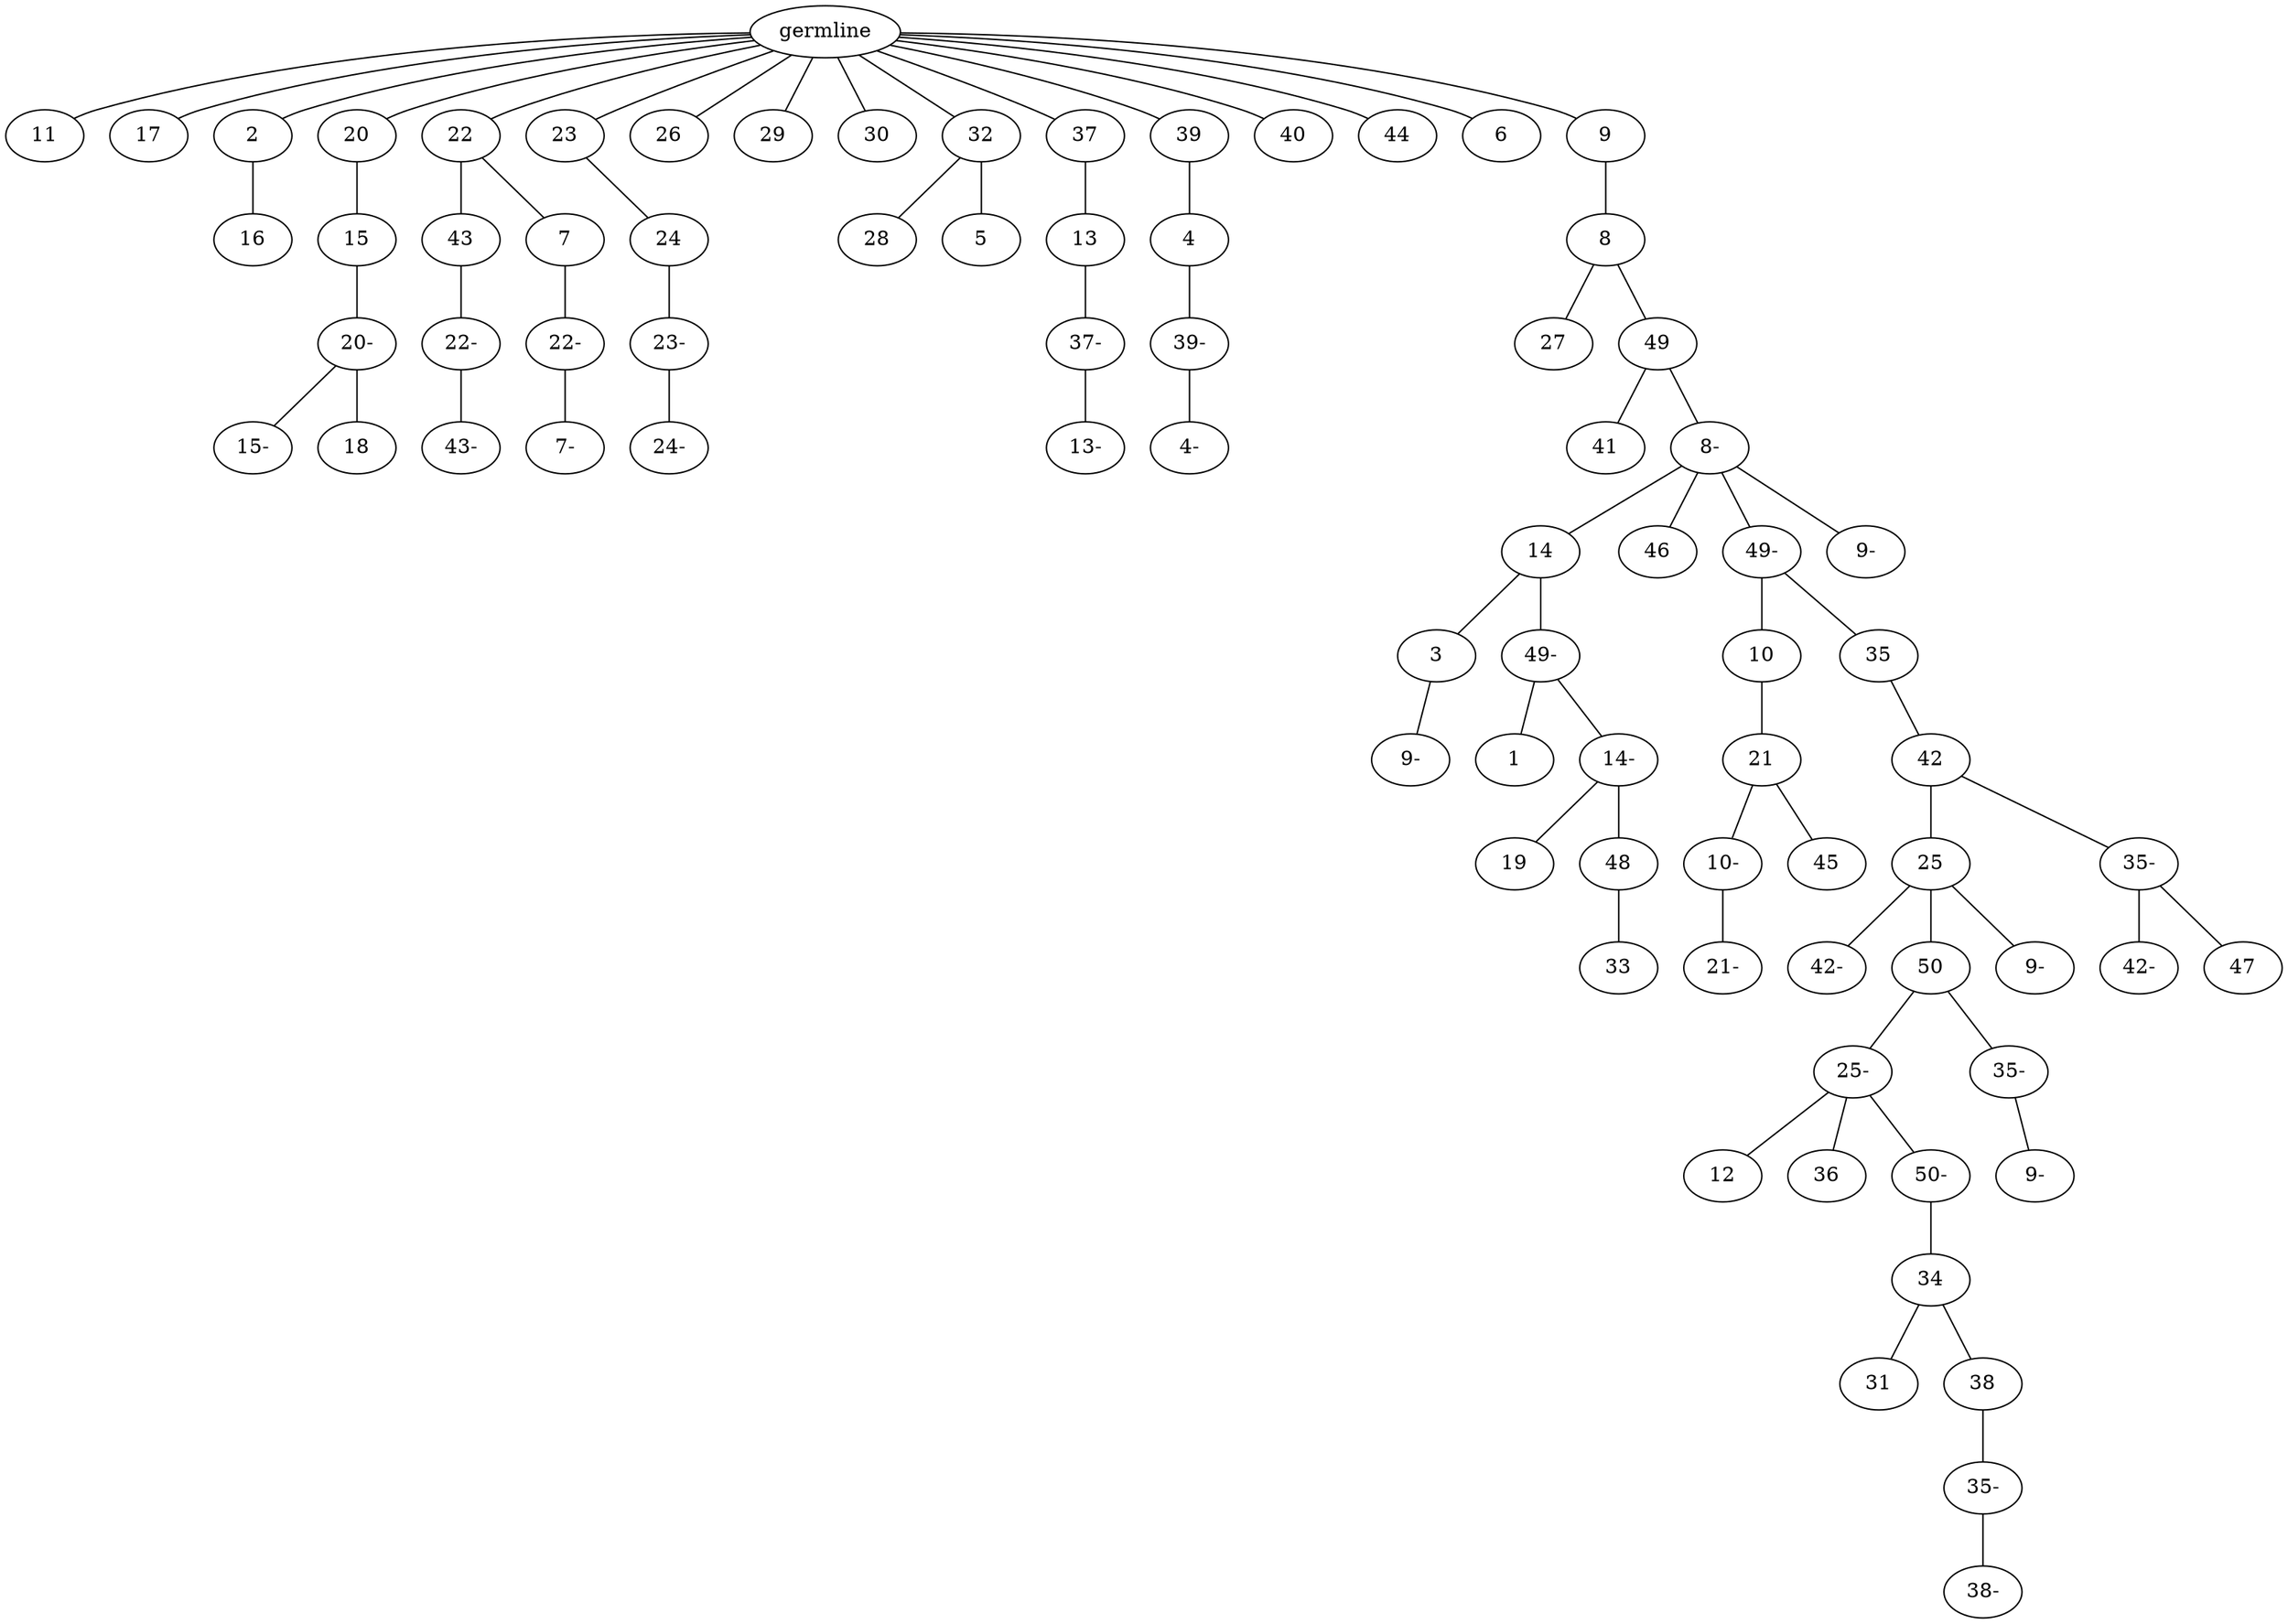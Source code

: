 graph tree {
    "140215561039936" [label="germline"];
    "140215561652256" [label="11"];
    "140215561651920" [label="17"];
    "140215561651680" [label="2"];
    "140215561651152" [label="16"];
    "140215561651296" [label="20"];
    "140215561653216" [label="15"];
    "140215561653456" [label="20-"];
    "140215561712112" [label="15-"];
    "140215561712640" [label="18"];
    "140215561651488" [label="22"];
    "140215561653840" [label="43"];
    "140215561653648" [label="22-"];
    "140215561631968" [label="43-"];
    "140215561651776" [label="7"];
    "140215561633600" [label="22-"];
    "140215561633264" [label="7-"];
    "140215561713360" [label="23"];
    "140215561652736" [label="24"];
    "140215561630960" [label="23-"];
    "140215561630576" [label="24-"];
    "140215561712736" [label="26"];
    "140215561653696" [label="29"];
    "140215561653792" [label="30"];
    "140215561631008" [label="32"];
    "140215561630912" [label="28"];
    "140215561631344" [label="5"];
    "140215561631296" [label="37"];
    "140215561633024" [label="13"];
    "140215561629904" [label="37-"];
    "140215561632112" [label="13-"];
    "140215561630240" [label="39"];
    "140215561631488" [label="4"];
    "140215561630720" [label="39-"];
    "140215561629856" [label="4-"];
    "140215561631440" [label="40"];
    "140215561630336" [label="44"];
    "140215561632496" [label="6"];
    "140215561629952" [label="9"];
    "140215561631776" [label="8"];
    "140215561630048" [label="27"];
    "140215561632016" [label="49"];
    "140215561641936" [label="41"];
    "140215561637952" [label="8-"];
    "140215561638384" [label="14"];
    "140215561638720" [label="3"];
    "140215561194464" [label="9-"];
    "140215561639344" [label="49-"];
    "140215561638288" [label="1"];
    "140215561641072" [label="14-"];
    "140215561641744" [label="19"];
    "140215561641456" [label="48"];
    "140215561639392" [label="33"];
    "140215561638096" [label="46"];
    "140215561641504" [label="49-"];
    "140215561640448" [label="10"];
    "140215561640256" [label="21"];
    "140215561640928" [label="10-"];
    "140215561641360" [label="21-"];
    "140215561638432" [label="45"];
    "140215561638672" [label="35"];
    "140215561639056" [label="42"];
    "140215561639488" [label="25"];
    "140215561640592" [label="42-"];
    "140215561638480" [label="50"];
    "140215561638912" [label="25-"];
    "140215561639152" [label="12"];
    "140215561638000" [label="36"];
    "140215561638240" [label="50-"];
    "140215560782608" [label="34"];
    "140215560782848" [label="31"];
    "140215560783952" [label="38"];
    "140215560783280" [label="35-"];
    "140215560832384" [label="38-"];
    "140215561641792" [label="35-"];
    "140215560782416" [label="9-"];
    "140215561639728" [label="9-"];
    "140215561641648" [label="35-"];
    "140215561640784" [label="42-"];
    "140215561641264" [label="47"];
    "140215561640400" [label="9-"];
    "140215561039936" -- "140215561652256";
    "140215561039936" -- "140215561651920";
    "140215561039936" -- "140215561651680";
    "140215561039936" -- "140215561651296";
    "140215561039936" -- "140215561651488";
    "140215561039936" -- "140215561713360";
    "140215561039936" -- "140215561712736";
    "140215561039936" -- "140215561653696";
    "140215561039936" -- "140215561653792";
    "140215561039936" -- "140215561631008";
    "140215561039936" -- "140215561631296";
    "140215561039936" -- "140215561630240";
    "140215561039936" -- "140215561631440";
    "140215561039936" -- "140215561630336";
    "140215561039936" -- "140215561632496";
    "140215561039936" -- "140215561629952";
    "140215561651680" -- "140215561651152";
    "140215561651296" -- "140215561653216";
    "140215561653216" -- "140215561653456";
    "140215561653456" -- "140215561712112";
    "140215561653456" -- "140215561712640";
    "140215561651488" -- "140215561653840";
    "140215561651488" -- "140215561651776";
    "140215561653840" -- "140215561653648";
    "140215561653648" -- "140215561631968";
    "140215561651776" -- "140215561633600";
    "140215561633600" -- "140215561633264";
    "140215561713360" -- "140215561652736";
    "140215561652736" -- "140215561630960";
    "140215561630960" -- "140215561630576";
    "140215561631008" -- "140215561630912";
    "140215561631008" -- "140215561631344";
    "140215561631296" -- "140215561633024";
    "140215561633024" -- "140215561629904";
    "140215561629904" -- "140215561632112";
    "140215561630240" -- "140215561631488";
    "140215561631488" -- "140215561630720";
    "140215561630720" -- "140215561629856";
    "140215561629952" -- "140215561631776";
    "140215561631776" -- "140215561630048";
    "140215561631776" -- "140215561632016";
    "140215561632016" -- "140215561641936";
    "140215561632016" -- "140215561637952";
    "140215561637952" -- "140215561638384";
    "140215561637952" -- "140215561638096";
    "140215561637952" -- "140215561641504";
    "140215561637952" -- "140215561640400";
    "140215561638384" -- "140215561638720";
    "140215561638384" -- "140215561639344";
    "140215561638720" -- "140215561194464";
    "140215561639344" -- "140215561638288";
    "140215561639344" -- "140215561641072";
    "140215561641072" -- "140215561641744";
    "140215561641072" -- "140215561641456";
    "140215561641456" -- "140215561639392";
    "140215561641504" -- "140215561640448";
    "140215561641504" -- "140215561638672";
    "140215561640448" -- "140215561640256";
    "140215561640256" -- "140215561640928";
    "140215561640256" -- "140215561638432";
    "140215561640928" -- "140215561641360";
    "140215561638672" -- "140215561639056";
    "140215561639056" -- "140215561639488";
    "140215561639056" -- "140215561641648";
    "140215561639488" -- "140215561640592";
    "140215561639488" -- "140215561638480";
    "140215561639488" -- "140215561639728";
    "140215561638480" -- "140215561638912";
    "140215561638480" -- "140215561641792";
    "140215561638912" -- "140215561639152";
    "140215561638912" -- "140215561638000";
    "140215561638912" -- "140215561638240";
    "140215561638240" -- "140215560782608";
    "140215560782608" -- "140215560782848";
    "140215560782608" -- "140215560783952";
    "140215560783952" -- "140215560783280";
    "140215560783280" -- "140215560832384";
    "140215561641792" -- "140215560782416";
    "140215561641648" -- "140215561640784";
    "140215561641648" -- "140215561641264";
}
